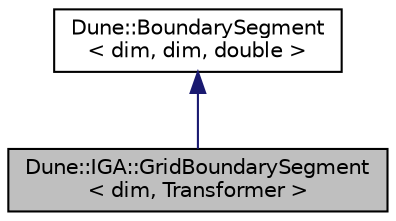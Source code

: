digraph "Dune::IGA::GridBoundarySegment&lt; dim, Transformer &gt;"
{
 // LATEX_PDF_SIZE
  edge [fontname="Helvetica",fontsize="10",labelfontname="Helvetica",labelfontsize="10"];
  node [fontname="Helvetica",fontsize="10",shape=record];
  Node1 [label="Dune::IGA::GridBoundarySegment\l\< dim, Transformer \>",height=0.2,width=0.4,color="black", fillcolor="grey75", style="filled", fontcolor="black",tooltip=" "];
  Node2 -> Node1 [dir="back",color="midnightblue",fontsize="10",style="solid",fontname="Helvetica"];
  Node2 [label="Dune::BoundarySegment\l\< dim, dim, double \>",height=0.2,width=0.4,color="black", fillcolor="white", style="filled",tooltip=" "];
}
